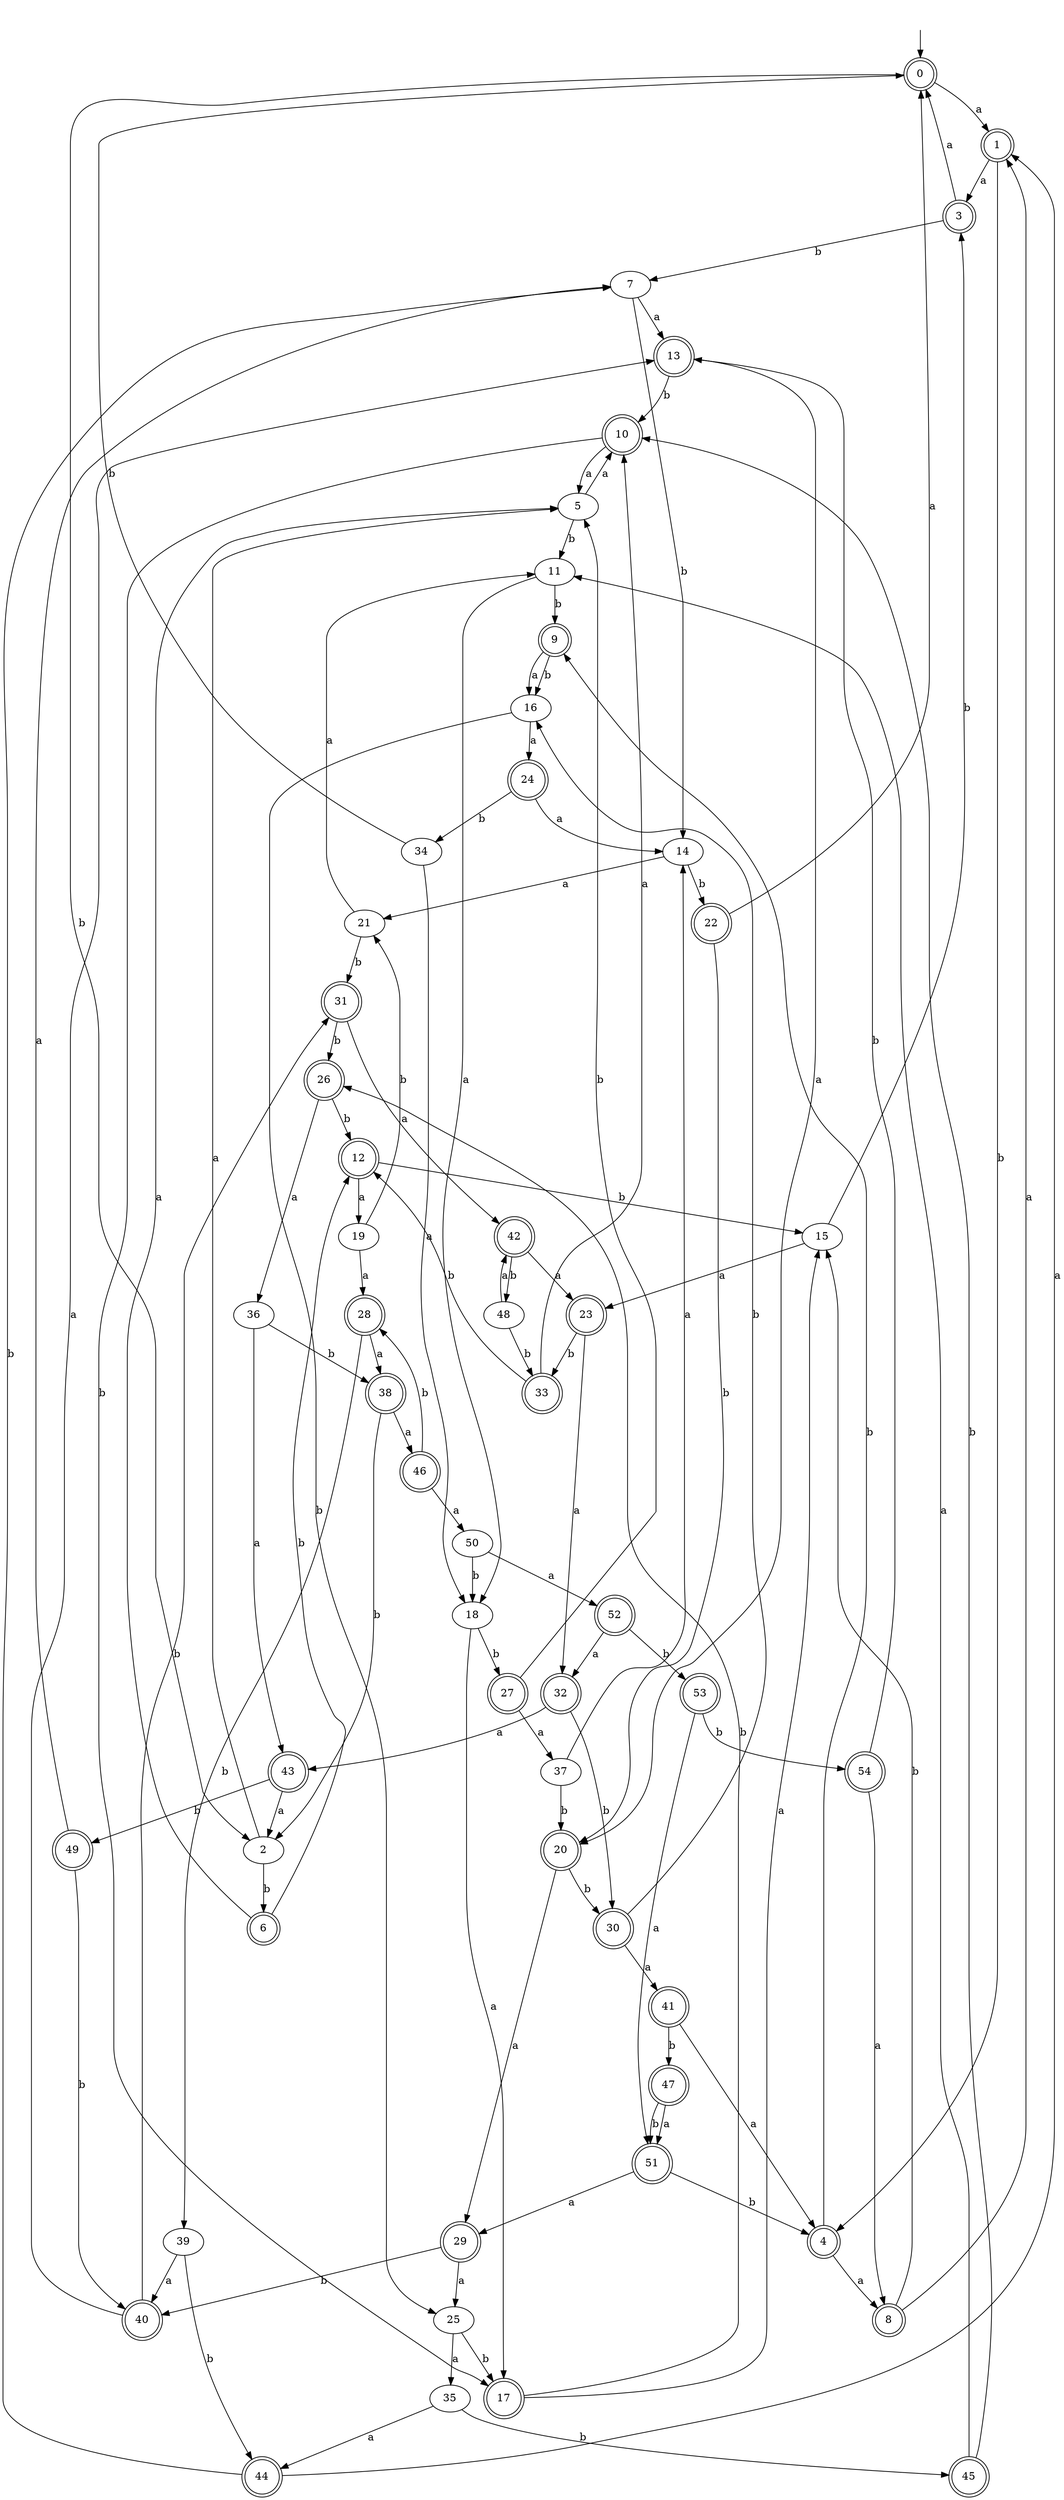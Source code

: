 digraph RandomDFA {
  __start0 [label="", shape=none];
  __start0 -> 0 [label=""];
  0 [shape=circle] [shape=doublecircle]
  0 -> 1 [label="a"]
  0 -> 2 [label="b"]
  1 [shape=doublecircle]
  1 -> 3 [label="a"]
  1 -> 4 [label="b"]
  2
  2 -> 5 [label="a"]
  2 -> 6 [label="b"]
  3 [shape=doublecircle]
  3 -> 0 [label="a"]
  3 -> 7 [label="b"]
  4 [shape=doublecircle]
  4 -> 8 [label="a"]
  4 -> 9 [label="b"]
  5
  5 -> 10 [label="a"]
  5 -> 11 [label="b"]
  6 [shape=doublecircle]
  6 -> 5 [label="a"]
  6 -> 12 [label="b"]
  7
  7 -> 13 [label="a"]
  7 -> 14 [label="b"]
  8 [shape=doublecircle]
  8 -> 1 [label="a"]
  8 -> 15 [label="b"]
  9 [shape=doublecircle]
  9 -> 16 [label="a"]
  9 -> 16 [label="b"]
  10 [shape=doublecircle]
  10 -> 5 [label="a"]
  10 -> 17 [label="b"]
  11
  11 -> 18 [label="a"]
  11 -> 9 [label="b"]
  12 [shape=doublecircle]
  12 -> 19 [label="a"]
  12 -> 15 [label="b"]
  13 [shape=doublecircle]
  13 -> 20 [label="a"]
  13 -> 10 [label="b"]
  14
  14 -> 21 [label="a"]
  14 -> 22 [label="b"]
  15
  15 -> 23 [label="a"]
  15 -> 3 [label="b"]
  16
  16 -> 24 [label="a"]
  16 -> 25 [label="b"]
  17 [shape=doublecircle]
  17 -> 15 [label="a"]
  17 -> 26 [label="b"]
  18
  18 -> 17 [label="a"]
  18 -> 27 [label="b"]
  19
  19 -> 28 [label="a"]
  19 -> 21 [label="b"]
  20 [shape=doublecircle]
  20 -> 29 [label="a"]
  20 -> 30 [label="b"]
  21
  21 -> 11 [label="a"]
  21 -> 31 [label="b"]
  22 [shape=doublecircle]
  22 -> 0 [label="a"]
  22 -> 20 [label="b"]
  23 [shape=doublecircle]
  23 -> 32 [label="a"]
  23 -> 33 [label="b"]
  24 [shape=doublecircle]
  24 -> 14 [label="a"]
  24 -> 34 [label="b"]
  25
  25 -> 35 [label="a"]
  25 -> 17 [label="b"]
  26 [shape=doublecircle]
  26 -> 36 [label="a"]
  26 -> 12 [label="b"]
  27 [shape=doublecircle]
  27 -> 37 [label="a"]
  27 -> 5 [label="b"]
  28 [shape=doublecircle]
  28 -> 38 [label="a"]
  28 -> 39 [label="b"]
  29 [shape=doublecircle]
  29 -> 25 [label="a"]
  29 -> 40 [label="b"]
  30 [shape=doublecircle]
  30 -> 41 [label="a"]
  30 -> 16 [label="b"]
  31 [shape=doublecircle]
  31 -> 42 [label="a"]
  31 -> 26 [label="b"]
  32 [shape=doublecircle]
  32 -> 43 [label="a"]
  32 -> 30 [label="b"]
  33 [shape=doublecircle]
  33 -> 10 [label="a"]
  33 -> 12 [label="b"]
  34
  34 -> 18 [label="a"]
  34 -> 0 [label="b"]
  35
  35 -> 44 [label="a"]
  35 -> 45 [label="b"]
  36
  36 -> 43 [label="a"]
  36 -> 38 [label="b"]
  37
  37 -> 14 [label="a"]
  37 -> 20 [label="b"]
  38 [shape=doublecircle]
  38 -> 46 [label="a"]
  38 -> 2 [label="b"]
  39
  39 -> 40 [label="a"]
  39 -> 44 [label="b"]
  40 [shape=doublecircle]
  40 -> 13 [label="a"]
  40 -> 31 [label="b"]
  41 [shape=doublecircle]
  41 -> 4 [label="a"]
  41 -> 47 [label="b"]
  42 [shape=doublecircle]
  42 -> 23 [label="a"]
  42 -> 48 [label="b"]
  43 [shape=doublecircle]
  43 -> 2 [label="a"]
  43 -> 49 [label="b"]
  44 [shape=doublecircle]
  44 -> 1 [label="a"]
  44 -> 7 [label="b"]
  45 [shape=doublecircle]
  45 -> 11 [label="a"]
  45 -> 10 [label="b"]
  46 [shape=doublecircle]
  46 -> 50 [label="a"]
  46 -> 28 [label="b"]
  47 [shape=doublecircle]
  47 -> 51 [label="a"]
  47 -> 51 [label="b"]
  48
  48 -> 42 [label="a"]
  48 -> 33 [label="b"]
  49 [shape=doublecircle]
  49 -> 7 [label="a"]
  49 -> 40 [label="b"]
  50
  50 -> 52 [label="a"]
  50 -> 18 [label="b"]
  51 [shape=doublecircle]
  51 -> 29 [label="a"]
  51 -> 4 [label="b"]
  52 [shape=doublecircle]
  52 -> 32 [label="a"]
  52 -> 53 [label="b"]
  53 [shape=doublecircle]
  53 -> 51 [label="a"]
  53 -> 54 [label="b"]
  54 [shape=doublecircle]
  54 -> 8 [label="a"]
  54 -> 13 [label="b"]
}
